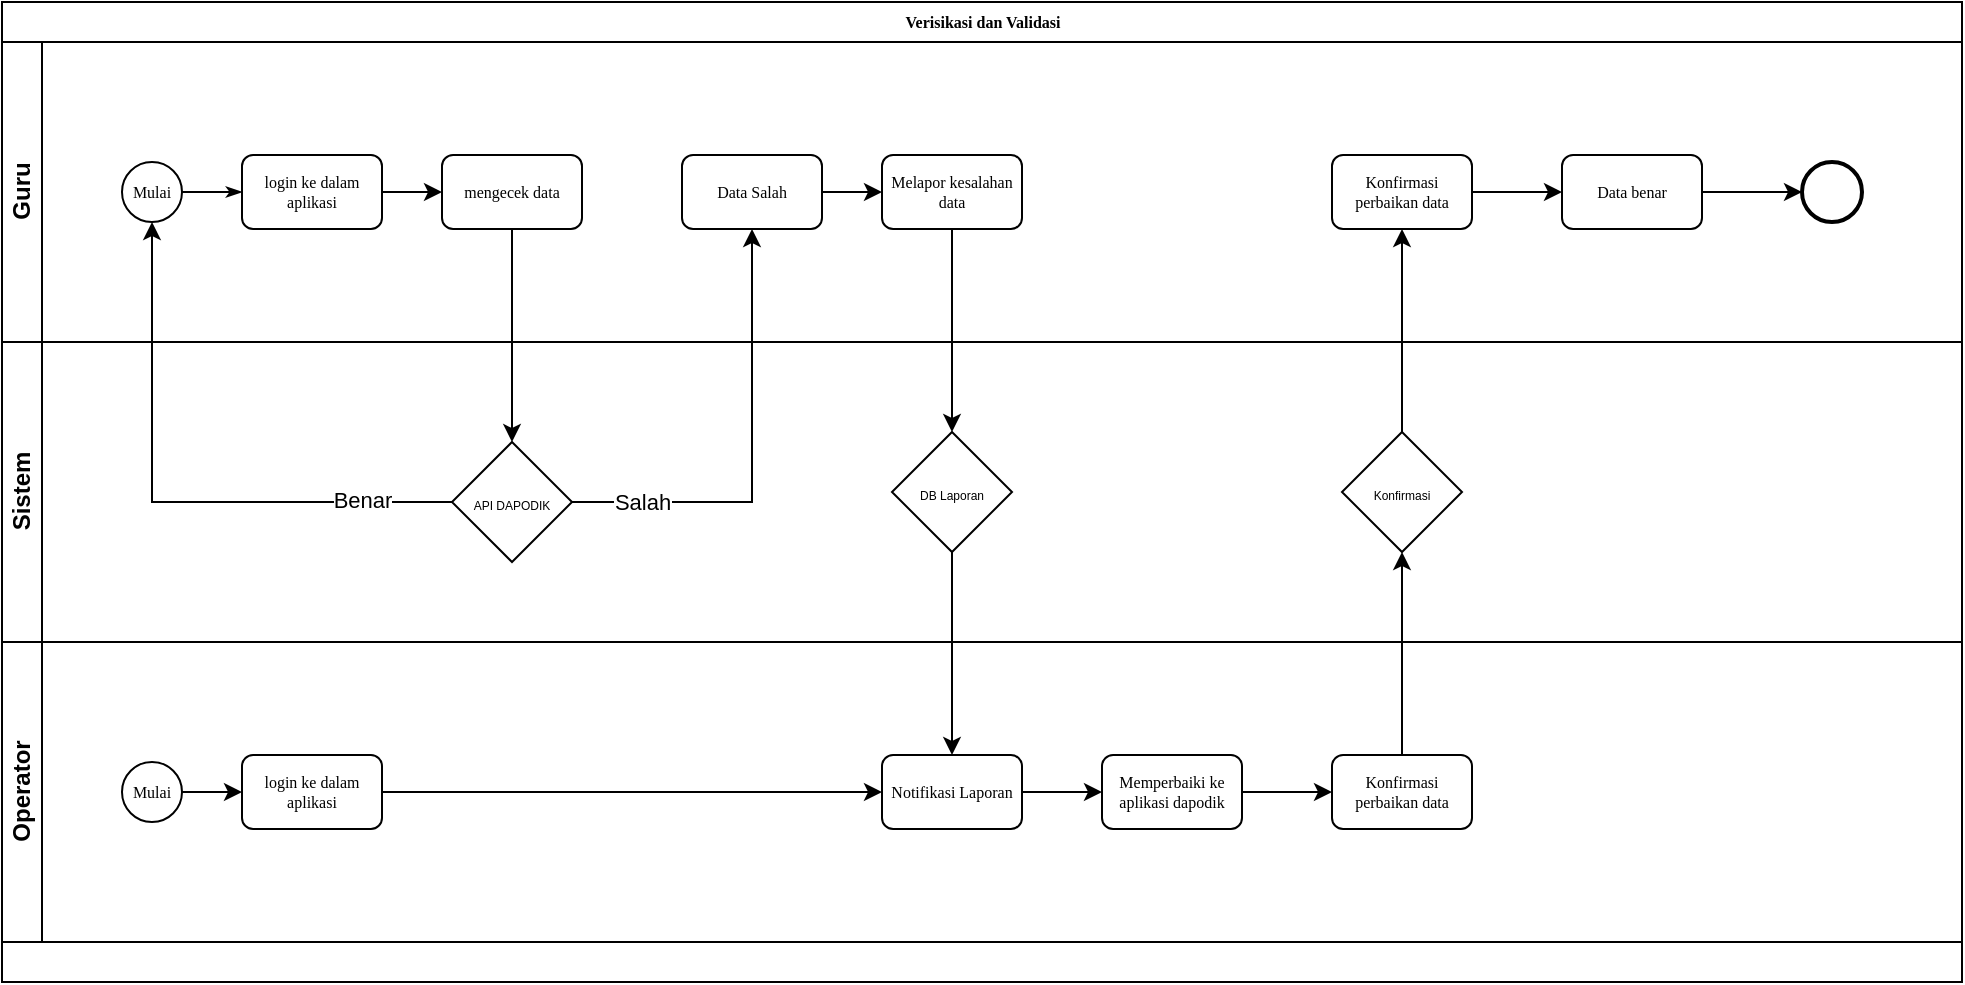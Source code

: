 <mxfile version="19.0.3" type="device"><diagram name="Page-1" id="c7488fd3-1785-93aa-aadb-54a6760d102a"><mxGraphModel dx="1038" dy="659" grid="1" gridSize="10" guides="1" tooltips="1" connect="1" arrows="1" fold="1" page="1" pageScale="1" pageWidth="1100" pageHeight="850" background="none" math="0" shadow="0"><root><mxCell id="0"/><mxCell id="1" parent="0"/><mxCell id="2b4e8129b02d487f-1" value="Verisikasi dan Validasi" style="swimlane;html=1;childLayout=stackLayout;horizontal=1;startSize=20;horizontalStack=0;rounded=0;shadow=0;labelBackgroundColor=none;strokeWidth=1;fontFamily=Verdana;fontSize=8;align=center;" parent="1" vertex="1"><mxGeometry x="180" y="70" width="980" height="490" as="geometry"/></mxCell><mxCell id="2b4e8129b02d487f-2" value="Guru" style="swimlane;html=1;startSize=20;horizontal=0;" parent="2b4e8129b02d487f-1" vertex="1"><mxGeometry y="20" width="980" height="150" as="geometry"/></mxCell><mxCell id="2b4e8129b02d487f-18" style="edgeStyle=orthogonalEdgeStyle;rounded=0;html=1;labelBackgroundColor=none;startArrow=none;startFill=0;startSize=5;endArrow=classicThin;endFill=1;endSize=5;jettySize=auto;orthogonalLoop=1;strokeWidth=1;fontFamily=Verdana;fontSize=8" parent="2b4e8129b02d487f-2" source="2b4e8129b02d487f-5" target="2b4e8129b02d487f-6" edge="1"><mxGeometry relative="1" as="geometry"/></mxCell><mxCell id="2b4e8129b02d487f-5" value="Mulai" style="ellipse;whiteSpace=wrap;html=1;rounded=0;shadow=0;labelBackgroundColor=none;strokeWidth=1;fontFamily=Verdana;fontSize=8;align=center;" parent="2b4e8129b02d487f-2" vertex="1"><mxGeometry x="60" y="60" width="30" height="30" as="geometry"/></mxCell><mxCell id="Fu07iMq4Mr-pOMsc_gIC-53" style="edgeStyle=orthogonalEdgeStyle;rounded=0;orthogonalLoop=1;jettySize=auto;html=1;exitX=1;exitY=0.5;exitDx=0;exitDy=0;entryX=0;entryY=0.5;entryDx=0;entryDy=0;" edge="1" parent="2b4e8129b02d487f-2" source="2b4e8129b02d487f-6" target="Fu07iMq4Mr-pOMsc_gIC-13"><mxGeometry relative="1" as="geometry"/></mxCell><mxCell id="2b4e8129b02d487f-6" value="login ke dalam aplikasi" style="rounded=1;whiteSpace=wrap;html=1;shadow=0;labelBackgroundColor=none;strokeWidth=1;fontFamily=Verdana;fontSize=8;align=center;" parent="2b4e8129b02d487f-2" vertex="1"><mxGeometry x="120" y="56.5" width="70" height="37" as="geometry"/></mxCell><mxCell id="Fu07iMq4Mr-pOMsc_gIC-13" value="mengecek data" style="rounded=1;whiteSpace=wrap;html=1;shadow=0;labelBackgroundColor=none;strokeWidth=1;fontFamily=Verdana;fontSize=8;align=center;" vertex="1" parent="2b4e8129b02d487f-2"><mxGeometry x="220" y="56.5" width="70" height="37" as="geometry"/></mxCell><mxCell id="Fu07iMq4Mr-pOMsc_gIC-60" style="edgeStyle=orthogonalEdgeStyle;rounded=0;orthogonalLoop=1;jettySize=auto;html=1;exitX=1;exitY=0.5;exitDx=0;exitDy=0;entryX=0;entryY=0.5;entryDx=0;entryDy=0;fontSize=6;" edge="1" parent="2b4e8129b02d487f-2" source="Fu07iMq4Mr-pOMsc_gIC-14" target="Fu07iMq4Mr-pOMsc_gIC-54"><mxGeometry relative="1" as="geometry"/></mxCell><mxCell id="Fu07iMq4Mr-pOMsc_gIC-14" value="Data Salah" style="rounded=1;whiteSpace=wrap;html=1;shadow=0;labelBackgroundColor=none;strokeWidth=1;fontFamily=Verdana;fontSize=8;align=center;" vertex="1" parent="2b4e8129b02d487f-2"><mxGeometry x="340" y="56.5" width="70" height="37" as="geometry"/></mxCell><mxCell id="Fu07iMq4Mr-pOMsc_gIC-54" value="Melapor kesalahan data" style="rounded=1;whiteSpace=wrap;html=1;shadow=0;labelBackgroundColor=none;strokeWidth=1;fontFamily=Verdana;fontSize=8;align=center;" vertex="1" parent="2b4e8129b02d487f-2"><mxGeometry x="440" y="56.5" width="70" height="37" as="geometry"/></mxCell><mxCell id="Fu07iMq4Mr-pOMsc_gIC-73" style="edgeStyle=orthogonalEdgeStyle;rounded=0;orthogonalLoop=1;jettySize=auto;html=1;exitX=1;exitY=0.5;exitDx=0;exitDy=0;entryX=0;entryY=0.5;entryDx=0;entryDy=0;fontSize=6;" edge="1" parent="2b4e8129b02d487f-2" source="Fu07iMq4Mr-pOMsc_gIC-68" target="Fu07iMq4Mr-pOMsc_gIC-72"><mxGeometry relative="1" as="geometry"/></mxCell><mxCell id="Fu07iMq4Mr-pOMsc_gIC-68" value="Konfirmasi perbaikan data" style="rounded=1;whiteSpace=wrap;html=1;shadow=0;labelBackgroundColor=none;strokeWidth=1;fontFamily=Verdana;fontSize=8;align=center;" vertex="1" parent="2b4e8129b02d487f-2"><mxGeometry x="665" y="56.5" width="70" height="37" as="geometry"/></mxCell><mxCell id="Fu07iMq4Mr-pOMsc_gIC-74" style="edgeStyle=orthogonalEdgeStyle;rounded=0;orthogonalLoop=1;jettySize=auto;html=1;entryX=0;entryY=0.5;entryDx=0;entryDy=0;fontSize=6;" edge="1" parent="2b4e8129b02d487f-2" source="Fu07iMq4Mr-pOMsc_gIC-72" target="2b4e8129b02d487f-11"><mxGeometry relative="1" as="geometry"/></mxCell><mxCell id="Fu07iMq4Mr-pOMsc_gIC-72" value="Data benar" style="rounded=1;whiteSpace=wrap;html=1;shadow=0;labelBackgroundColor=none;strokeWidth=1;fontFamily=Verdana;fontSize=8;align=center;" vertex="1" parent="2b4e8129b02d487f-2"><mxGeometry x="780" y="56.5" width="70" height="37" as="geometry"/></mxCell><mxCell id="2b4e8129b02d487f-11" value="" style="ellipse;whiteSpace=wrap;html=1;rounded=0;shadow=0;labelBackgroundColor=none;strokeWidth=2;fontFamily=Verdana;fontSize=8;align=center;" parent="2b4e8129b02d487f-2" vertex="1"><mxGeometry x="900" y="60" width="30" height="30" as="geometry"/></mxCell><mxCell id="Fu07iMq4Mr-pOMsc_gIC-22" value="Sistem" style="swimlane;html=1;startSize=20;horizontal=0;" vertex="1" parent="2b4e8129b02d487f-1"><mxGeometry y="170" width="980" height="150" as="geometry"/></mxCell><mxCell id="Fu07iMq4Mr-pOMsc_gIC-45" value="&lt;font style=&quot;font-size: 6px;&quot;&gt;API DAPODIK&lt;/font&gt;" style="rhombus;whiteSpace=wrap;html=1;" vertex="1" parent="Fu07iMq4Mr-pOMsc_gIC-22"><mxGeometry x="225" y="50" width="60" height="60" as="geometry"/></mxCell><mxCell id="Fu07iMq4Mr-pOMsc_gIC-61" value="&lt;font style=&quot;font-size: 6px;&quot;&gt;DB Laporan&lt;/font&gt;" style="rhombus;whiteSpace=wrap;html=1;" vertex="1" parent="Fu07iMq4Mr-pOMsc_gIC-22"><mxGeometry x="445" y="45" width="60" height="60" as="geometry"/></mxCell><mxCell id="Fu07iMq4Mr-pOMsc_gIC-69" value="&lt;font style=&quot;font-size: 6px;&quot;&gt;Konfirmasi&lt;/font&gt;" style="rhombus;whiteSpace=wrap;html=1;" vertex="1" parent="Fu07iMq4Mr-pOMsc_gIC-22"><mxGeometry x="670" y="45" width="60" height="60" as="geometry"/></mxCell><mxCell id="2b4e8129b02d487f-3" value="Operator" style="swimlane;html=1;startSize=20;horizontal=0;" parent="2b4e8129b02d487f-1" vertex="1"><mxGeometry y="320" width="980" height="150" as="geometry"/></mxCell><mxCell id="Fu07iMq4Mr-pOMsc_gIC-58" style="edgeStyle=orthogonalEdgeStyle;rounded=0;orthogonalLoop=1;jettySize=auto;html=1;exitX=1;exitY=0.5;exitDx=0;exitDy=0;entryX=0;entryY=0.5;entryDx=0;entryDy=0;" edge="1" parent="2b4e8129b02d487f-3" source="Fu07iMq4Mr-pOMsc_gIC-55" target="Fu07iMq4Mr-pOMsc_gIC-56"><mxGeometry relative="1" as="geometry"/></mxCell><mxCell id="Fu07iMq4Mr-pOMsc_gIC-55" value="Mulai" style="ellipse;whiteSpace=wrap;html=1;rounded=0;shadow=0;labelBackgroundColor=none;strokeWidth=1;fontFamily=Verdana;fontSize=8;align=center;" vertex="1" parent="2b4e8129b02d487f-3"><mxGeometry x="60" y="60" width="30" height="30" as="geometry"/></mxCell><mxCell id="Fu07iMq4Mr-pOMsc_gIC-59" style="edgeStyle=orthogonalEdgeStyle;rounded=0;orthogonalLoop=1;jettySize=auto;html=1;exitX=1;exitY=0.5;exitDx=0;exitDy=0;entryX=0;entryY=0.5;entryDx=0;entryDy=0;" edge="1" parent="2b4e8129b02d487f-3" source="Fu07iMq4Mr-pOMsc_gIC-56" target="Fu07iMq4Mr-pOMsc_gIC-57"><mxGeometry relative="1" as="geometry"/></mxCell><mxCell id="Fu07iMq4Mr-pOMsc_gIC-56" value="login ke dalam aplikasi" style="rounded=1;whiteSpace=wrap;html=1;shadow=0;labelBackgroundColor=none;strokeWidth=1;fontFamily=Verdana;fontSize=8;align=center;" vertex="1" parent="2b4e8129b02d487f-3"><mxGeometry x="120" y="56.5" width="70" height="37" as="geometry"/></mxCell><mxCell id="Fu07iMq4Mr-pOMsc_gIC-66" style="edgeStyle=orthogonalEdgeStyle;rounded=0;orthogonalLoop=1;jettySize=auto;html=1;exitX=1;exitY=0.5;exitDx=0;exitDy=0;entryX=0;entryY=0.5;entryDx=0;entryDy=0;fontSize=6;" edge="1" parent="2b4e8129b02d487f-3" source="Fu07iMq4Mr-pOMsc_gIC-57" target="Fu07iMq4Mr-pOMsc_gIC-64"><mxGeometry relative="1" as="geometry"/></mxCell><mxCell id="Fu07iMq4Mr-pOMsc_gIC-57" value="Notifikasi Laporan" style="rounded=1;whiteSpace=wrap;html=1;shadow=0;labelBackgroundColor=none;strokeWidth=1;fontFamily=Verdana;fontSize=8;align=center;" vertex="1" parent="2b4e8129b02d487f-3"><mxGeometry x="440" y="56.5" width="70" height="37" as="geometry"/></mxCell><mxCell id="Fu07iMq4Mr-pOMsc_gIC-67" style="edgeStyle=orthogonalEdgeStyle;rounded=0;orthogonalLoop=1;jettySize=auto;html=1;exitX=1;exitY=0.5;exitDx=0;exitDy=0;entryX=0;entryY=0.5;entryDx=0;entryDy=0;fontSize=6;" edge="1" parent="2b4e8129b02d487f-3" source="Fu07iMq4Mr-pOMsc_gIC-64" target="Fu07iMq4Mr-pOMsc_gIC-65"><mxGeometry relative="1" as="geometry"/></mxCell><mxCell id="Fu07iMq4Mr-pOMsc_gIC-64" value="Memperbaiki ke aplikasi dapodik" style="rounded=1;whiteSpace=wrap;html=1;shadow=0;labelBackgroundColor=none;strokeWidth=1;fontFamily=Verdana;fontSize=8;align=center;" vertex="1" parent="2b4e8129b02d487f-3"><mxGeometry x="550" y="56.5" width="70" height="37" as="geometry"/></mxCell><mxCell id="Fu07iMq4Mr-pOMsc_gIC-65" value="Konfirmasi perbaikan data" style="rounded=1;whiteSpace=wrap;html=1;shadow=0;labelBackgroundColor=none;strokeWidth=1;fontFamily=Verdana;fontSize=8;align=center;" vertex="1" parent="2b4e8129b02d487f-3"><mxGeometry x="665" y="56.5" width="70" height="37" as="geometry"/></mxCell><mxCell id="Fu07iMq4Mr-pOMsc_gIC-46" style="edgeStyle=orthogonalEdgeStyle;rounded=0;orthogonalLoop=1;jettySize=auto;html=1;entryX=0.5;entryY=0;entryDx=0;entryDy=0;" edge="1" parent="2b4e8129b02d487f-1" source="Fu07iMq4Mr-pOMsc_gIC-13" target="Fu07iMq4Mr-pOMsc_gIC-45"><mxGeometry relative="1" as="geometry"/></mxCell><mxCell id="Fu07iMq4Mr-pOMsc_gIC-48" style="edgeStyle=orthogonalEdgeStyle;rounded=0;orthogonalLoop=1;jettySize=auto;html=1;exitX=0;exitY=0.5;exitDx=0;exitDy=0;entryX=0.5;entryY=1;entryDx=0;entryDy=0;" edge="1" parent="2b4e8129b02d487f-1" source="Fu07iMq4Mr-pOMsc_gIC-45" target="2b4e8129b02d487f-5"><mxGeometry relative="1" as="geometry"/></mxCell><mxCell id="Fu07iMq4Mr-pOMsc_gIC-52" value="Benar" style="edgeLabel;html=1;align=center;verticalAlign=middle;resizable=0;points=[];" vertex="1" connectable="0" parent="Fu07iMq4Mr-pOMsc_gIC-48"><mxGeometry x="-0.691" y="-1" relative="1" as="geometry"><mxPoint as="offset"/></mxGeometry></mxCell><mxCell id="Fu07iMq4Mr-pOMsc_gIC-49" style="edgeStyle=orthogonalEdgeStyle;rounded=0;orthogonalLoop=1;jettySize=auto;html=1;exitX=1;exitY=0.5;exitDx=0;exitDy=0;entryX=0.5;entryY=1;entryDx=0;entryDy=0;" edge="1" parent="2b4e8129b02d487f-1" source="Fu07iMq4Mr-pOMsc_gIC-45" target="Fu07iMq4Mr-pOMsc_gIC-14"><mxGeometry relative="1" as="geometry"/></mxCell><mxCell id="Fu07iMq4Mr-pOMsc_gIC-50" value="Salah" style="edgeLabel;html=1;align=center;verticalAlign=middle;resizable=0;points=[];" vertex="1" connectable="0" parent="Fu07iMq4Mr-pOMsc_gIC-49"><mxGeometry x="-0.697" relative="1" as="geometry"><mxPoint as="offset"/></mxGeometry></mxCell><mxCell id="Fu07iMq4Mr-pOMsc_gIC-62" style="edgeStyle=orthogonalEdgeStyle;rounded=0;orthogonalLoop=1;jettySize=auto;html=1;entryX=0.5;entryY=0;entryDx=0;entryDy=0;fontSize=6;" edge="1" parent="2b4e8129b02d487f-1" source="Fu07iMq4Mr-pOMsc_gIC-54" target="Fu07iMq4Mr-pOMsc_gIC-61"><mxGeometry relative="1" as="geometry"/></mxCell><mxCell id="Fu07iMq4Mr-pOMsc_gIC-63" style="edgeStyle=orthogonalEdgeStyle;rounded=0;orthogonalLoop=1;jettySize=auto;html=1;entryX=0.5;entryY=0;entryDx=0;entryDy=0;fontSize=6;" edge="1" parent="2b4e8129b02d487f-1" source="Fu07iMq4Mr-pOMsc_gIC-61" target="Fu07iMq4Mr-pOMsc_gIC-57"><mxGeometry relative="1" as="geometry"/></mxCell><mxCell id="Fu07iMq4Mr-pOMsc_gIC-70" style="edgeStyle=orthogonalEdgeStyle;rounded=0;orthogonalLoop=1;jettySize=auto;html=1;exitX=0.5;exitY=0;exitDx=0;exitDy=0;fontSize=6;entryX=0.5;entryY=1;entryDx=0;entryDy=0;" edge="1" parent="2b4e8129b02d487f-1" source="Fu07iMq4Mr-pOMsc_gIC-65" target="Fu07iMq4Mr-pOMsc_gIC-69"><mxGeometry relative="1" as="geometry"><mxPoint x="700" y="310" as="targetPoint"/></mxGeometry></mxCell><mxCell id="Fu07iMq4Mr-pOMsc_gIC-71" style="edgeStyle=orthogonalEdgeStyle;rounded=0;orthogonalLoop=1;jettySize=auto;html=1;exitX=0.5;exitY=0;exitDx=0;exitDy=0;entryX=0.5;entryY=1;entryDx=0;entryDy=0;fontSize=6;" edge="1" parent="2b4e8129b02d487f-1" source="Fu07iMq4Mr-pOMsc_gIC-69" target="Fu07iMq4Mr-pOMsc_gIC-68"><mxGeometry relative="1" as="geometry"/></mxCell></root></mxGraphModel></diagram></mxfile>